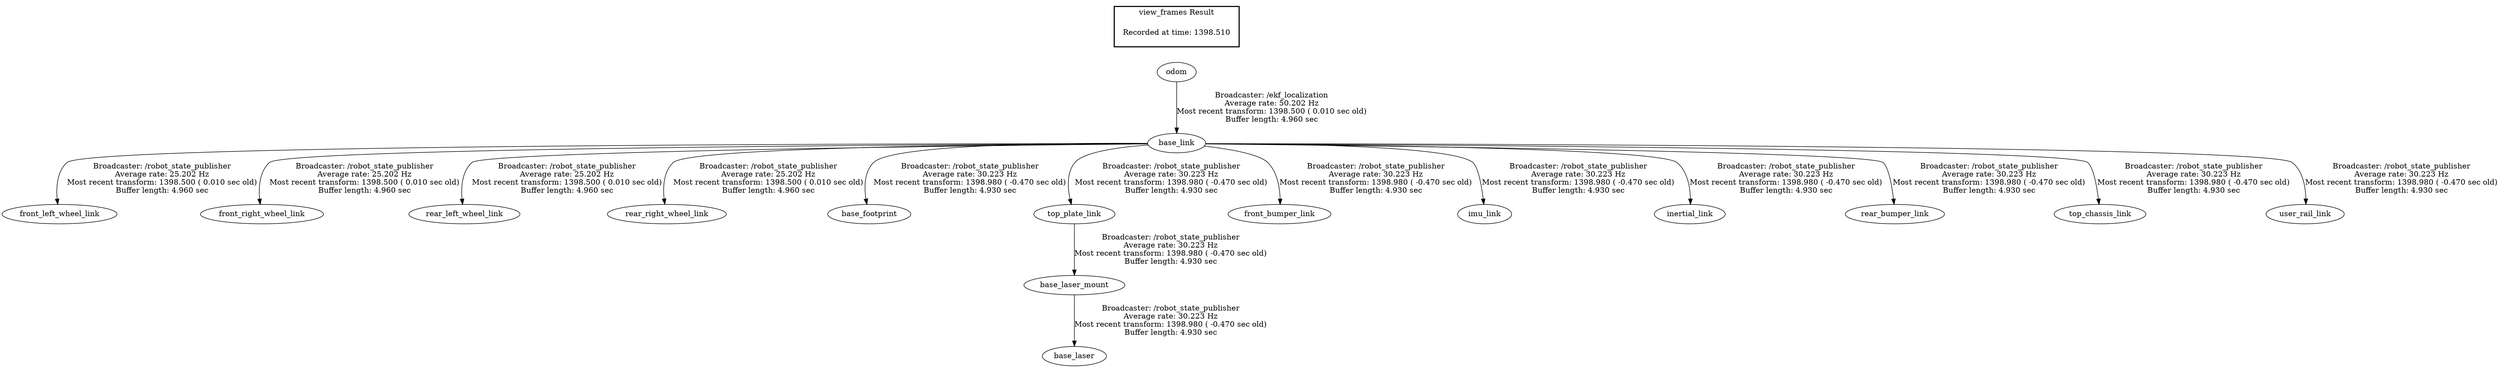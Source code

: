 digraph G {
"base_link" -> "front_left_wheel_link"[label="Broadcaster: /robot_state_publisher\nAverage rate: 25.202 Hz\nMost recent transform: 1398.500 ( 0.010 sec old)\nBuffer length: 4.960 sec\n"];
"odom" -> "base_link"[label="Broadcaster: /ekf_localization\nAverage rate: 50.202 Hz\nMost recent transform: 1398.500 ( 0.010 sec old)\nBuffer length: 4.960 sec\n"];
"base_link" -> "front_right_wheel_link"[label="Broadcaster: /robot_state_publisher\nAverage rate: 25.202 Hz\nMost recent transform: 1398.500 ( 0.010 sec old)\nBuffer length: 4.960 sec\n"];
"base_link" -> "rear_left_wheel_link"[label="Broadcaster: /robot_state_publisher\nAverage rate: 25.202 Hz\nMost recent transform: 1398.500 ( 0.010 sec old)\nBuffer length: 4.960 sec\n"];
"base_link" -> "rear_right_wheel_link"[label="Broadcaster: /robot_state_publisher\nAverage rate: 25.202 Hz\nMost recent transform: 1398.500 ( 0.010 sec old)\nBuffer length: 4.960 sec\n"];
"base_link" -> "base_footprint"[label="Broadcaster: /robot_state_publisher\nAverage rate: 30.223 Hz\nMost recent transform: 1398.980 ( -0.470 sec old)\nBuffer length: 4.930 sec\n"];
"base_laser_mount" -> "base_laser"[label="Broadcaster: /robot_state_publisher\nAverage rate: 30.223 Hz\nMost recent transform: 1398.980 ( -0.470 sec old)\nBuffer length: 4.930 sec\n"];
"top_plate_link" -> "base_laser_mount"[label="Broadcaster: /robot_state_publisher\nAverage rate: 30.223 Hz\nMost recent transform: 1398.980 ( -0.470 sec old)\nBuffer length: 4.930 sec\n"];
"base_link" -> "front_bumper_link"[label="Broadcaster: /robot_state_publisher\nAverage rate: 30.223 Hz\nMost recent transform: 1398.980 ( -0.470 sec old)\nBuffer length: 4.930 sec\n"];
"base_link" -> "imu_link"[label="Broadcaster: /robot_state_publisher\nAverage rate: 30.223 Hz\nMost recent transform: 1398.980 ( -0.470 sec old)\nBuffer length: 4.930 sec\n"];
"base_link" -> "inertial_link"[label="Broadcaster: /robot_state_publisher\nAverage rate: 30.223 Hz\nMost recent transform: 1398.980 ( -0.470 sec old)\nBuffer length: 4.930 sec\n"];
"base_link" -> "top_plate_link"[label="Broadcaster: /robot_state_publisher\nAverage rate: 30.223 Hz\nMost recent transform: 1398.980 ( -0.470 sec old)\nBuffer length: 4.930 sec\n"];
"base_link" -> "rear_bumper_link"[label="Broadcaster: /robot_state_publisher\nAverage rate: 30.223 Hz\nMost recent transform: 1398.980 ( -0.470 sec old)\nBuffer length: 4.930 sec\n"];
"base_link" -> "top_chassis_link"[label="Broadcaster: /robot_state_publisher\nAverage rate: 30.223 Hz\nMost recent transform: 1398.980 ( -0.470 sec old)\nBuffer length: 4.930 sec\n"];
"base_link" -> "user_rail_link"[label="Broadcaster: /robot_state_publisher\nAverage rate: 30.223 Hz\nMost recent transform: 1398.980 ( -0.470 sec old)\nBuffer length: 4.930 sec\n"];
edge [style=invis];
 subgraph cluster_legend { style=bold; color=black; label ="view_frames Result";
"Recorded at time: 1398.510"[ shape=plaintext ] ;
 }->"odom";
}